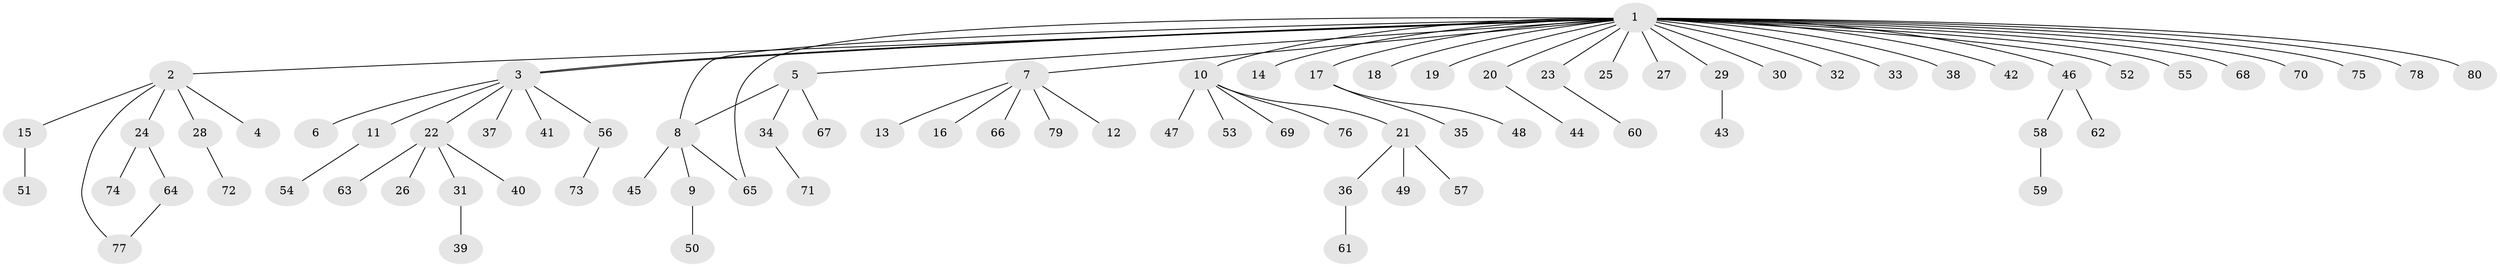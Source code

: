 // coarse degree distribution, {5: 0.04081632653061224, 1: 0.7755102040816326, 4: 0.08163265306122448, 27: 0.02040816326530612, 2: 0.061224489795918366, 3: 0.02040816326530612}
// Generated by graph-tools (version 1.1) at 2025/36/03/04/25 23:36:55]
// undirected, 80 vertices, 83 edges
graph export_dot {
  node [color=gray90,style=filled];
  1;
  2;
  3;
  4;
  5;
  6;
  7;
  8;
  9;
  10;
  11;
  12;
  13;
  14;
  15;
  16;
  17;
  18;
  19;
  20;
  21;
  22;
  23;
  24;
  25;
  26;
  27;
  28;
  29;
  30;
  31;
  32;
  33;
  34;
  35;
  36;
  37;
  38;
  39;
  40;
  41;
  42;
  43;
  44;
  45;
  46;
  47;
  48;
  49;
  50;
  51;
  52;
  53;
  54;
  55;
  56;
  57;
  58;
  59;
  60;
  61;
  62;
  63;
  64;
  65;
  66;
  67;
  68;
  69;
  70;
  71;
  72;
  73;
  74;
  75;
  76;
  77;
  78;
  79;
  80;
  1 -- 2;
  1 -- 3;
  1 -- 3;
  1 -- 5;
  1 -- 7;
  1 -- 8;
  1 -- 10;
  1 -- 14;
  1 -- 17;
  1 -- 18;
  1 -- 19;
  1 -- 20;
  1 -- 23;
  1 -- 25;
  1 -- 27;
  1 -- 29;
  1 -- 30;
  1 -- 32;
  1 -- 33;
  1 -- 38;
  1 -- 42;
  1 -- 46;
  1 -- 52;
  1 -- 55;
  1 -- 65;
  1 -- 68;
  1 -- 70;
  1 -- 75;
  1 -- 78;
  1 -- 80;
  2 -- 4;
  2 -- 15;
  2 -- 24;
  2 -- 28;
  2 -- 77;
  3 -- 6;
  3 -- 11;
  3 -- 22;
  3 -- 37;
  3 -- 41;
  3 -- 56;
  5 -- 8;
  5 -- 34;
  5 -- 67;
  7 -- 12;
  7 -- 13;
  7 -- 16;
  7 -- 66;
  7 -- 79;
  8 -- 9;
  8 -- 45;
  8 -- 65;
  9 -- 50;
  10 -- 21;
  10 -- 47;
  10 -- 53;
  10 -- 69;
  10 -- 76;
  11 -- 54;
  15 -- 51;
  17 -- 35;
  17 -- 48;
  20 -- 44;
  21 -- 36;
  21 -- 49;
  21 -- 57;
  22 -- 26;
  22 -- 31;
  22 -- 40;
  22 -- 63;
  23 -- 60;
  24 -- 64;
  24 -- 74;
  28 -- 72;
  29 -- 43;
  31 -- 39;
  34 -- 71;
  36 -- 61;
  46 -- 58;
  46 -- 62;
  56 -- 73;
  58 -- 59;
  64 -- 77;
}
